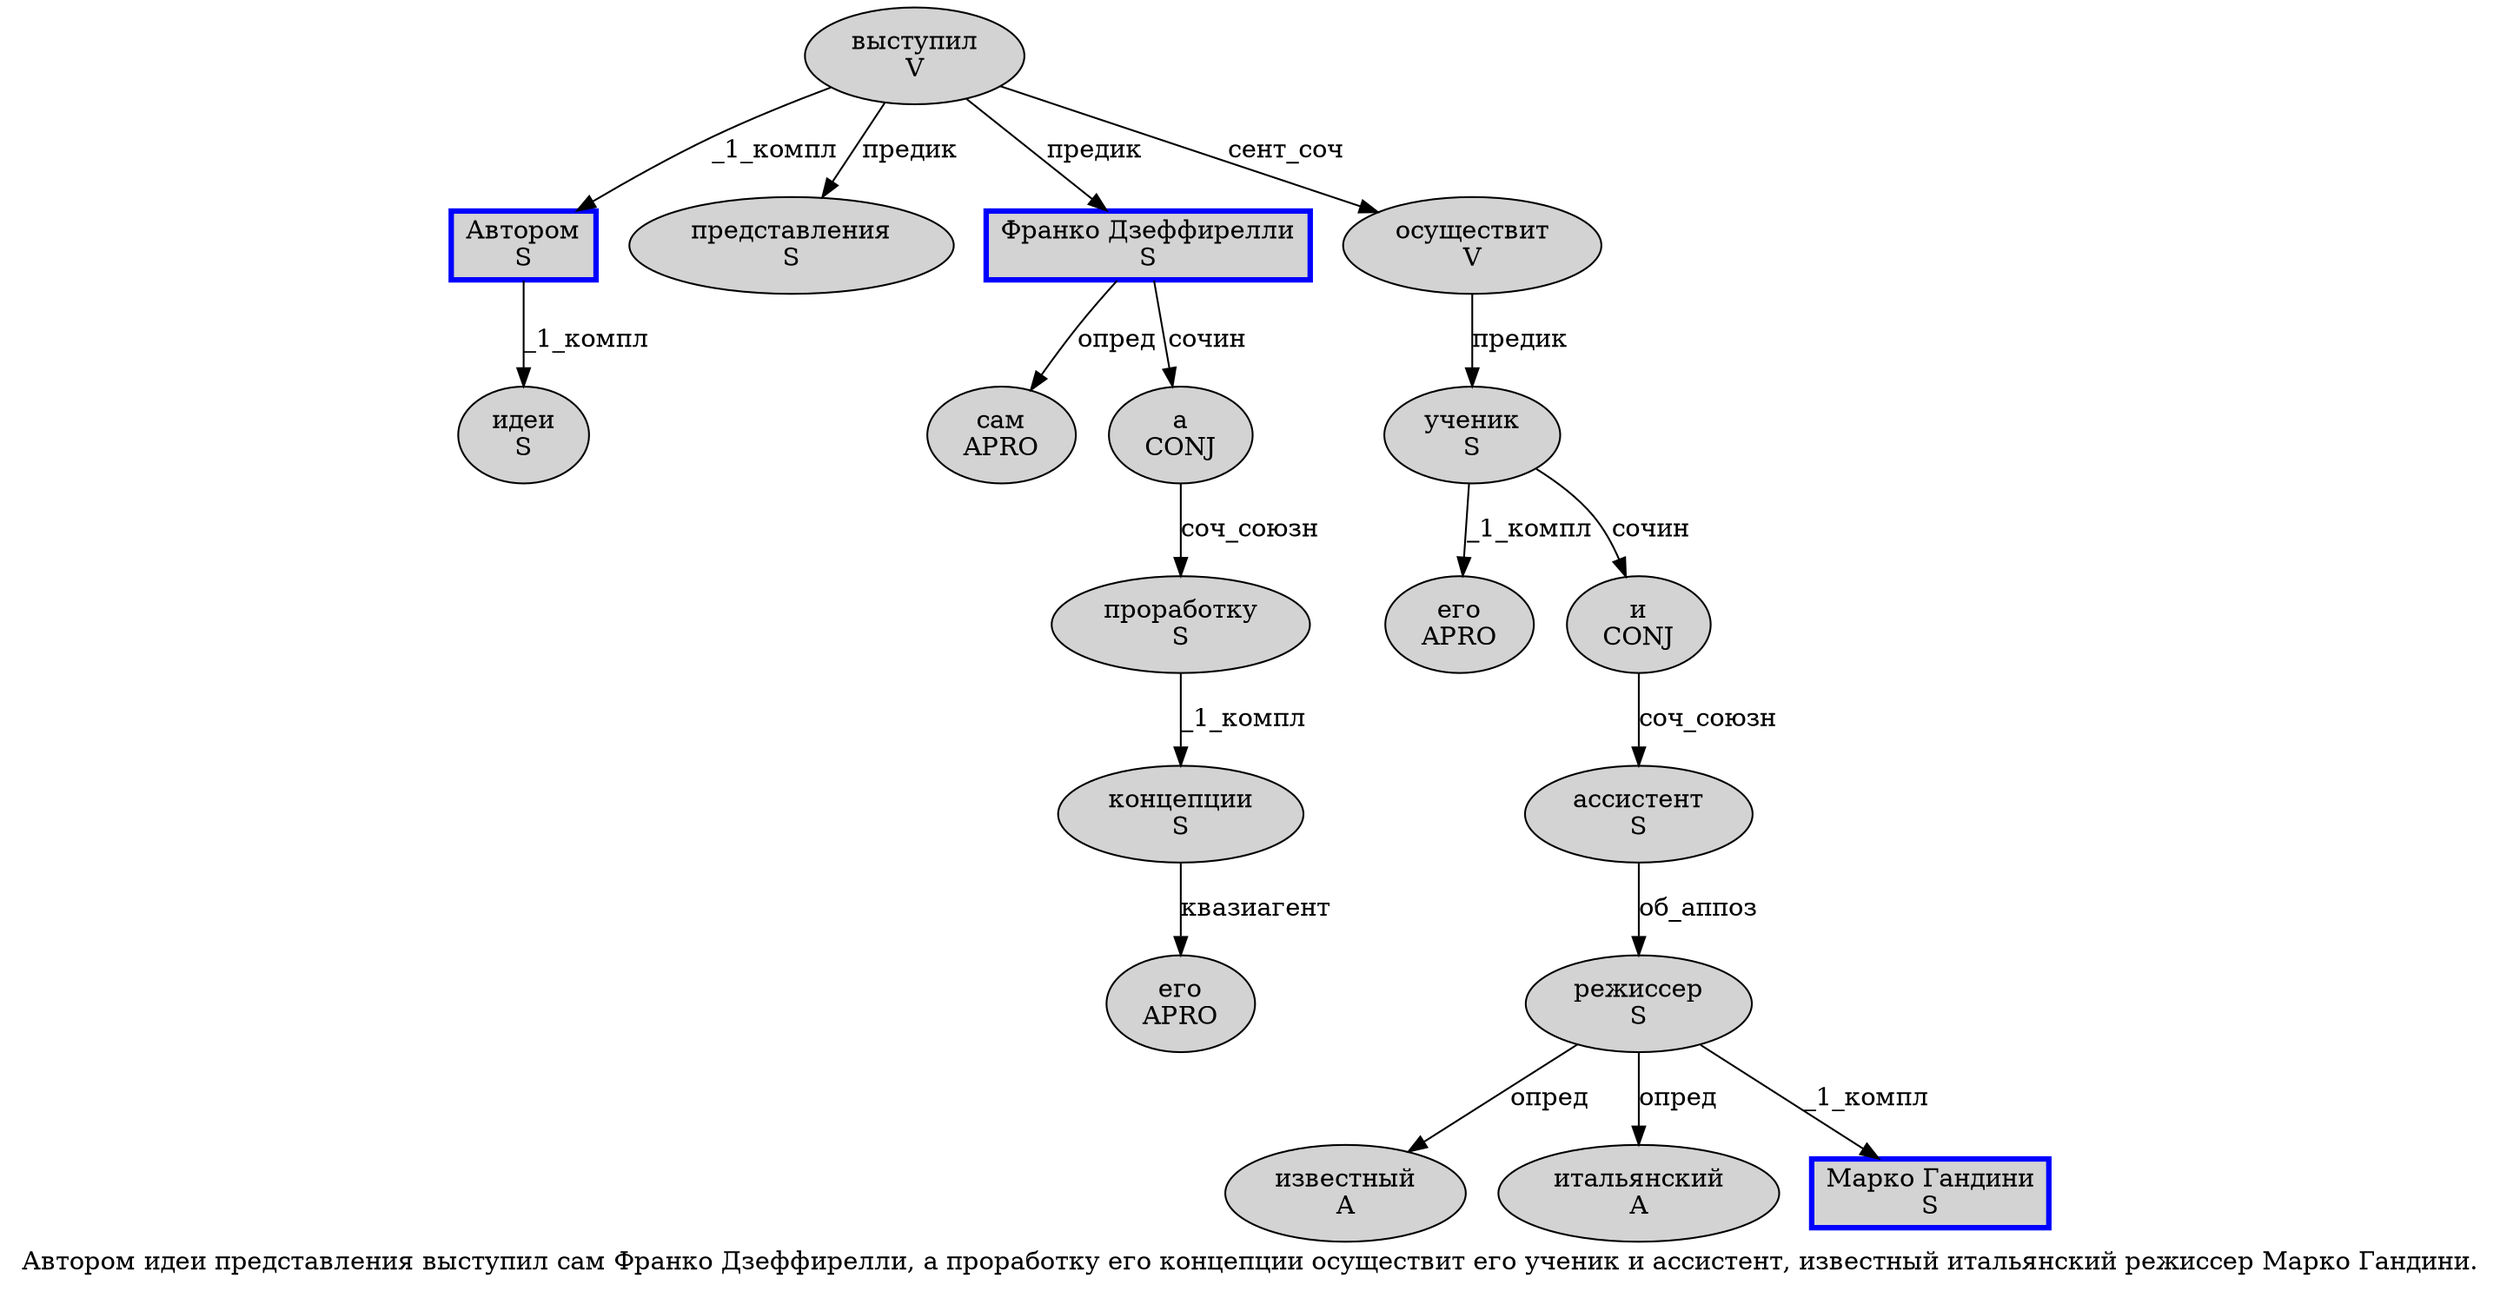 digraph SENTENCE_205 {
	graph [label="Автором идеи представления выступил сам Франко Дзеффирелли, а проработку его концепции осуществит его ученик и ассистент, известный итальянский режиссер Марко Гандини."]
	node [style=filled]
		0 [label="Автором
S" color=blue fillcolor=lightgray penwidth=3 shape=box]
		1 [label="идеи
S" color="" fillcolor=lightgray penwidth=1 shape=ellipse]
		2 [label="представления
S" color="" fillcolor=lightgray penwidth=1 shape=ellipse]
		3 [label="выступил
V" color="" fillcolor=lightgray penwidth=1 shape=ellipse]
		4 [label="сам
APRO" color="" fillcolor=lightgray penwidth=1 shape=ellipse]
		5 [label="Франко Дзеффирелли
S" color=blue fillcolor=lightgray penwidth=3 shape=box]
		7 [label="а
CONJ" color="" fillcolor=lightgray penwidth=1 shape=ellipse]
		8 [label="проработку
S" color="" fillcolor=lightgray penwidth=1 shape=ellipse]
		9 [label="его
APRO" color="" fillcolor=lightgray penwidth=1 shape=ellipse]
		10 [label="концепции
S" color="" fillcolor=lightgray penwidth=1 shape=ellipse]
		11 [label="осуществит
V" color="" fillcolor=lightgray penwidth=1 shape=ellipse]
		12 [label="его
APRO" color="" fillcolor=lightgray penwidth=1 shape=ellipse]
		13 [label="ученик
S" color="" fillcolor=lightgray penwidth=1 shape=ellipse]
		14 [label="и
CONJ" color="" fillcolor=lightgray penwidth=1 shape=ellipse]
		15 [label="ассистент
S" color="" fillcolor=lightgray penwidth=1 shape=ellipse]
		17 [label="известный
A" color="" fillcolor=lightgray penwidth=1 shape=ellipse]
		18 [label="итальянский
A" color="" fillcolor=lightgray penwidth=1 shape=ellipse]
		19 [label="режиссер
S" color="" fillcolor=lightgray penwidth=1 shape=ellipse]
		20 [label="Марко Гандини
S" color=blue fillcolor=lightgray penwidth=3 shape=box]
			13 -> 12 [label="_1_компл"]
			13 -> 14 [label="сочин"]
			14 -> 15 [label="соч_союзн"]
			5 -> 4 [label="опред"]
			5 -> 7 [label="сочин"]
			19 -> 17 [label="опред"]
			19 -> 18 [label="опред"]
			19 -> 20 [label="_1_компл"]
			3 -> 0 [label="_1_компл"]
			3 -> 2 [label="предик"]
			3 -> 5 [label="предик"]
			3 -> 11 [label="сент_соч"]
			7 -> 8 [label="соч_союзн"]
			8 -> 10 [label="_1_компл"]
			11 -> 13 [label="предик"]
			0 -> 1 [label="_1_компл"]
			10 -> 9 [label="квазиагент"]
			15 -> 19 [label="об_аппоз"]
}